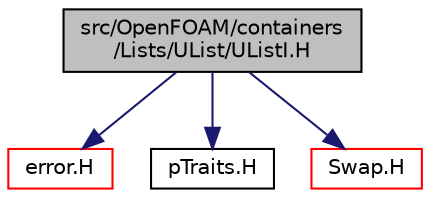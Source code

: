 digraph "src/OpenFOAM/containers/Lists/UList/UListI.H"
{
  bgcolor="transparent";
  edge [fontname="Helvetica",fontsize="10",labelfontname="Helvetica",labelfontsize="10"];
  node [fontname="Helvetica",fontsize="10",shape=record];
  Node1 [label="src/OpenFOAM/containers\l/Lists/UList/UListI.H",height=0.2,width=0.4,color="black", fillcolor="grey75", style="filled" fontcolor="black"];
  Node1 -> Node2 [color="midnightblue",fontsize="10",style="solid",fontname="Helvetica"];
  Node2 [label="error.H",height=0.2,width=0.4,color="red",URL="$error_8H.html"];
  Node1 -> Node3 [color="midnightblue",fontsize="10",style="solid",fontname="Helvetica"];
  Node3 [label="pTraits.H",height=0.2,width=0.4,color="black",URL="$pTraits_8H.html"];
  Node1 -> Node4 [color="midnightblue",fontsize="10",style="solid",fontname="Helvetica"];
  Node4 [label="Swap.H",height=0.2,width=0.4,color="red",URL="$Swap_8H.html",tooltip="Swap arguments as per std::swap, but in Foam namespace. "];
}

